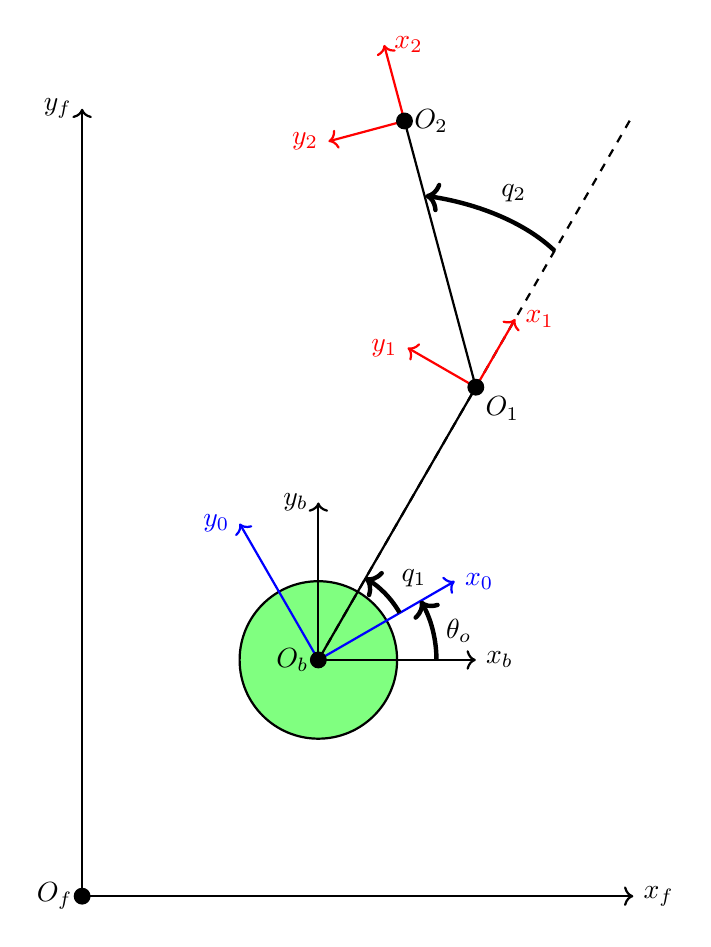 \begin{tikzpicture}

  \def\lone{4} 
  \def\ltwo{3.5}

  \def\thetazero{30}
  \def\thetaone{30}
  \def\thetatwo{45} 

  \coordinate (O) at (0,0);
  \coordinate (Ob) at (3,3);
  \coordinate (Ob0) at ({-0.7+3+2*cos(\thetazero)},{-0.4+3+2*sin(\thetazero)});
  \coordinate (Ob01) at ({-0.8+3+2*cos(\thetazero)},{-0.2+3+2*sin(\thetazero)});
  \coordinate (A) at ({3+\lone*cos(\thetaone+\thetazero)},{3+\lone*sin(\thetaone+\thetazero)});
  \coordinate (C) at ({3+2*\lone*cos(\thetaone+\thetazero)},{3+2*\lone*sin(\thetaone+\thetazero)});
  \coordinate (C0) at ({3+1.5*\lone*cos(\thetaone+\thetazero)},{3+1.5*\lone*sin(\thetaone+\thetazero)});
  \coordinate (C01) at ({3-0.8+1.5*\lone*cos(\thetaone+\thetazero)},{3+0.5+1.5*\lone*sin(\thetaone+\thetazero)});
  \coordinate (B) at ({3+\lone*cos(\thetaone+\thetazero) + \ltwo*cos(\thetaone + \thetatwo+\thetazero)}, 
                      {3+\lone*sin(\thetaone+\thetazero) + \ltwo*sin(\thetaone + \thetatwo+\thetazero)});
  \coordinate (B0) at ({3+1.5*\lone*cos(\thetaone+\thetazero) + 1.5*\ltwo*cos(\thetaone + \thetatwo+\thetazero)}, 
                      {3+1.5*\lone*sin(\thetaone+\thetazero) + 1.5*\ltwo*sin(\thetaone + \thetatwo+\thetazero)});

  \draw[thick,fill=green!50] (3,3) circle (1);

  \draw[thick, black] (Ob) -- (A);
  \draw[thick, black, dashed] (Ob) -- (C);
  \draw[thick, black] (A) -- (B);

  \draw[thick,black,->] (O) -- (0,10) node[anchor=east]{$y_f$};
  \draw[thick,black,->] (O) -- (7,0) node[anchor=west]{$x_f$};

  \draw[thick,black,->] (Ob) -- (3,5) node[anchor=east]{$y_b$};
  \draw[thick,black,->] (Ob) -- (5,3) node[anchor=west]{$x_b$};

  \draw[thick,blue,->] (Ob) -- ({3-2*sin(\thetazero)},{3+2*cos(\thetazero)}) node[anchor=east]{$y_0$};
  \draw[thick,blue,->] (Ob) -- ({3+2*cos(\thetazero)},{3+2*sin(\thetazero)}) node[anchor=west]{$x_0$};
  

  \draw[thick,red,->] (A) -- ({3+\lone*cos(\thetaone+\thetazero)-sin(\thetaone+\thetazero)},{3+\lone*sin(\thetaone+\thetazero)+cos(\thetaone+\thetazero)}) node[anchor=east]{$y_1$};
  \draw[thick,red,->] (A) -- ({3+\lone*cos(\thetaone+\thetazero)+cos(\thetaone+\thetazero)},{3+\lone*sin(\thetaone+\thetazero)+sin(\thetaone+\thetazero)}) node[anchor=west]{$x_1$};

  \draw[thick,red,->] (B) -- ({3+\lone*cos(\thetaone+\thetazero)+ \ltwo*cos(\thetaone + \thetatwo+\thetazero)-sin(\thetaone+ \thetatwo+\thetazero)},{3+\lone*sin(\thetaone+\thetazero)+ \ltwo*sin(\thetaone + \thetatwo+\thetazero)+cos(\thetaone+ \thetatwo+\thetazero)}) node[anchor=east]{$y_2$};
  \draw[thick,red,->] (B) -- ({3+\lone*cos(\thetaone+\thetazero)+ \ltwo*cos(\thetaone + \thetatwo+\thetazero)+cos(\thetaone+ \thetatwo+\thetazero)},{3+\lone*sin(\thetaone+\thetazero)+ \ltwo*sin(\thetaone + \thetatwo+\thetazero)+sin(\thetaone+ \thetatwo+\thetazero)}) node[anchor=west]{$x_2$};

  \draw[ultra thick,->] (4.5,3) arc [start angle=0, end angle=\thetaone, x radius=1.5, y radius=1.5];
  \draw[ultra thick,->] (Ob0) arc [start angle=\thetazero, end angle={\thetaone+\thetazero}, x radius=1.2, y radius=1.2];
  \draw[ultra thick,->] (C0) arc [start angle=\thetaone, end angle={\thetatwo+\thetaone}, x radius=2.7, y radius=1.5];

  \filldraw[fill=black] (O) circle (0.1);
  \filldraw[fill=black] (Ob) circle (0.1);
  \filldraw[fill=black] (A) circle (0.1);
  \filldraw[fill=black] (B) circle (0.1);

  \node[anchor=east] at (O) {$O_f$};
  \node[anchor=east] at (Ob) {$O_b$};
  \node[anchor=north west] at (A) {$O_1$};
  \node[anchor=west] at (B) {$O_2$};
  \node[anchor=south west] at (4.5,3.1) {$\theta_o$};
  \node[anchor=south west] at (Ob01) {$q_1$};
  \node[anchor=south west] at (C01) {$q_2$};

\end{tikzpicture}